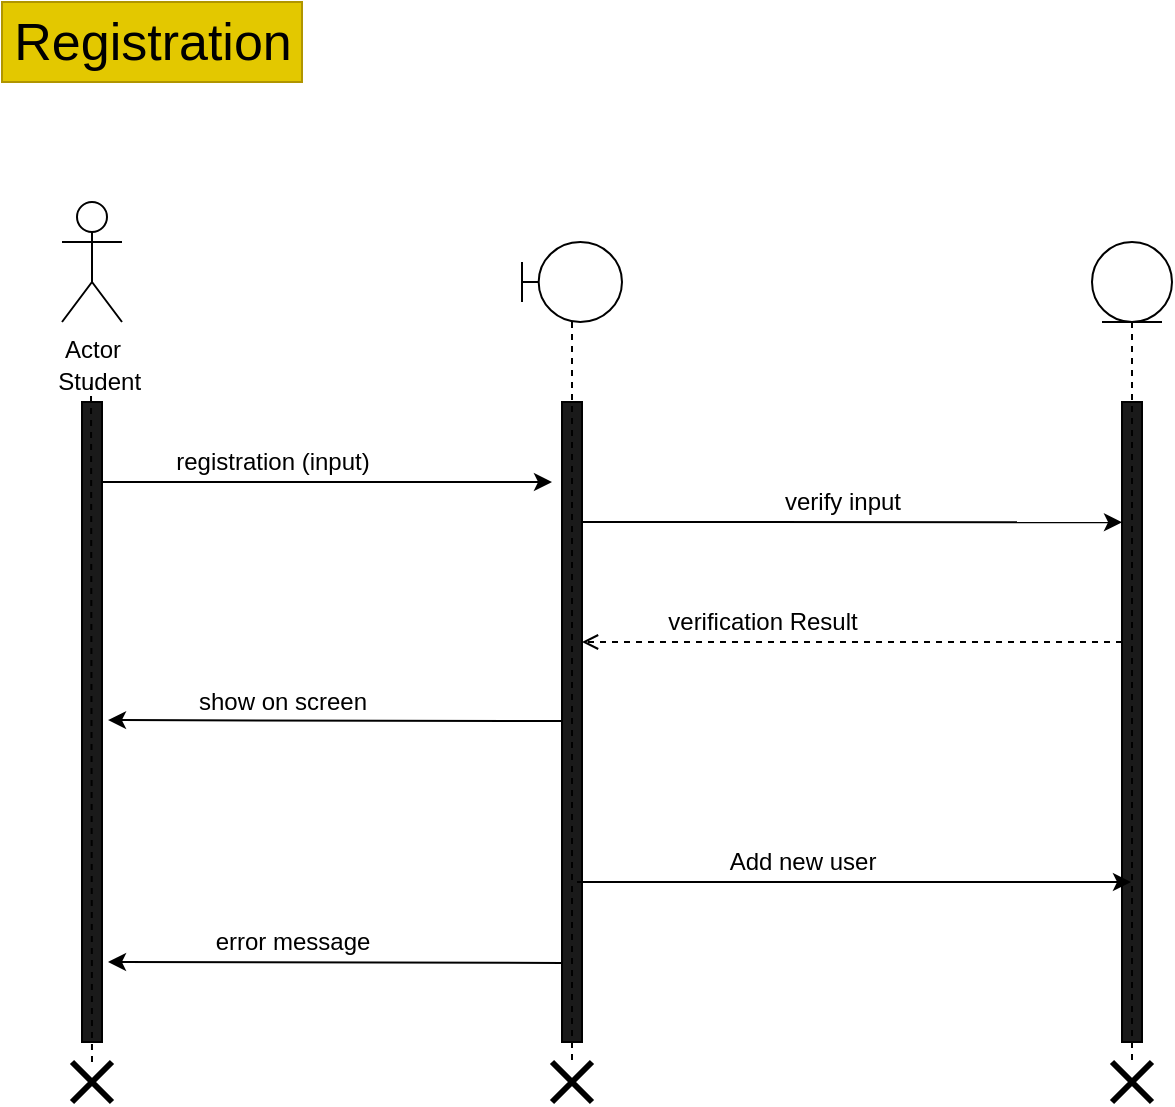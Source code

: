 <mxfile version="15.5.4" type="github"><diagram id="qO9XJSXDvEi8iz0MARWh" name="Page-1"><mxGraphModel dx="1038" dy="547" grid="1" gridSize="10" guides="1" tooltips="1" connect="1" arrows="1" fold="1" page="1" pageScale="1" pageWidth="850" pageHeight="1100" math="0" shadow="0"><root><mxCell id="0"/><mxCell id="1" parent="0"/><mxCell id="ezUXXGmZi_DuxdXl9UVQ-1" value="" style="points=[];perimeter=orthogonalPerimeter;rounded=0;shadow=0;strokeWidth=1;fillColor=#1A1A1A;" vertex="1" parent="1"><mxGeometry x="160" y="480" width="10" height="320" as="geometry"/></mxCell><mxCell id="ezUXXGmZi_DuxdXl9UVQ-2" value="" style="points=[];perimeter=orthogonalPerimeter;rounded=0;shadow=0;strokeWidth=1;fillColor=#1A1A1A;" vertex="1" parent="1"><mxGeometry x="400" y="480" width="10" height="320" as="geometry"/></mxCell><mxCell id="ezUXXGmZi_DuxdXl9UVQ-3" value="" style="points=[];perimeter=orthogonalPerimeter;rounded=0;shadow=0;strokeWidth=1;fillColor=#1A1A1A;" vertex="1" parent="1"><mxGeometry x="680" y="480" width="10" height="320" as="geometry"/></mxCell><mxCell id="ezUXXGmZi_DuxdXl9UVQ-4" value="Actor" style="shape=umlActor;verticalLabelPosition=bottom;verticalAlign=top;html=1;outlineConnect=0;" vertex="1" parent="1"><mxGeometry x="150" y="380" width="30" height="60" as="geometry"/></mxCell><mxCell id="ezUXXGmZi_DuxdXl9UVQ-5" value="Student&amp;nbsp;" style="text;html=1;align=center;verticalAlign=middle;resizable=0;points=[];autosize=1;strokeColor=none;fillColor=none;" vertex="1" parent="1"><mxGeometry x="140" y="460" width="60" height="20" as="geometry"/></mxCell><mxCell id="ezUXXGmZi_DuxdXl9UVQ-6" value="" style="endArrow=classic;html=1;entryX=-0.5;entryY=0.125;entryDx=0;entryDy=0;entryPerimeter=0;" edge="1" parent="1" target="ezUXXGmZi_DuxdXl9UVQ-2"><mxGeometry width="50" height="50" relative="1" as="geometry"><mxPoint x="170" y="520" as="sourcePoint"/><mxPoint x="220" y="470" as="targetPoint"/></mxGeometry></mxCell><mxCell id="ezUXXGmZi_DuxdXl9UVQ-7" value="" style="endArrow=classic;html=1;entryX=0;entryY=0.188;entryDx=0;entryDy=0;entryPerimeter=0;" edge="1" parent="1" target="ezUXXGmZi_DuxdXl9UVQ-3"><mxGeometry width="50" height="50" relative="1" as="geometry"><mxPoint x="410" y="540" as="sourcePoint"/><mxPoint x="635" y="540" as="targetPoint"/></mxGeometry></mxCell><mxCell id="ezUXXGmZi_DuxdXl9UVQ-8" value="" style="html=1;verticalAlign=bottom;labelBackgroundColor=none;endArrow=open;endFill=0;dashed=1;" edge="1" parent="1"><mxGeometry width="160" relative="1" as="geometry"><mxPoint x="680" y="600" as="sourcePoint"/><mxPoint x="410" y="600" as="targetPoint"/></mxGeometry></mxCell><mxCell id="ezUXXGmZi_DuxdXl9UVQ-9" value="" style="endArrow=classic;html=1;entryX=1.3;entryY=0.497;entryDx=0;entryDy=0;entryPerimeter=0;" edge="1" parent="1" target="ezUXXGmZi_DuxdXl9UVQ-1"><mxGeometry width="50" height="50" relative="1" as="geometry"><mxPoint x="400" y="639.5" as="sourcePoint"/><mxPoint x="180" y="640.5" as="targetPoint"/></mxGeometry></mxCell><mxCell id="ezUXXGmZi_DuxdXl9UVQ-10" value="" style="endArrow=classic;html=1;entryX=1.3;entryY=0.497;entryDx=0;entryDy=0;entryPerimeter=0;" edge="1" parent="1"><mxGeometry width="50" height="50" relative="1" as="geometry"><mxPoint x="400" y="760.46" as="sourcePoint"/><mxPoint x="173" y="760" as="targetPoint"/></mxGeometry></mxCell><mxCell id="ezUXXGmZi_DuxdXl9UVQ-11" value="registration (input)" style="text;html=1;align=center;verticalAlign=middle;resizable=0;points=[];autosize=1;strokeColor=none;fillColor=none;" vertex="1" parent="1"><mxGeometry x="200" y="500" width="110" height="20" as="geometry"/></mxCell><mxCell id="ezUXXGmZi_DuxdXl9UVQ-12" value="verify input" style="text;html=1;align=center;verticalAlign=middle;resizable=0;points=[];autosize=1;strokeColor=none;fillColor=none;" vertex="1" parent="1"><mxGeometry x="505" y="520" width="70" height="20" as="geometry"/></mxCell><mxCell id="ezUXXGmZi_DuxdXl9UVQ-13" value="verification Result" style="text;html=1;align=center;verticalAlign=middle;resizable=0;points=[];autosize=1;strokeColor=none;fillColor=none;" vertex="1" parent="1"><mxGeometry x="445" y="580" width="110" height="20" as="geometry"/></mxCell><mxCell id="ezUXXGmZi_DuxdXl9UVQ-14" value="show on screen" style="text;html=1;align=center;verticalAlign=middle;resizable=0;points=[];autosize=1;strokeColor=none;fillColor=none;" vertex="1" parent="1"><mxGeometry x="210" y="620" width="100" height="20" as="geometry"/></mxCell><mxCell id="ezUXXGmZi_DuxdXl9UVQ-15" value="Add new user" style="text;html=1;align=center;verticalAlign=middle;resizable=0;points=[];autosize=1;strokeColor=none;fillColor=none;" vertex="1" parent="1"><mxGeometry x="475" y="700" width="90" height="20" as="geometry"/></mxCell><mxCell id="ezUXXGmZi_DuxdXl9UVQ-16" value="error message" style="text;html=1;align=center;verticalAlign=middle;resizable=0;points=[];autosize=1;strokeColor=none;fillColor=none;" vertex="1" parent="1"><mxGeometry x="220" y="740" width="90" height="20" as="geometry"/></mxCell><mxCell id="ezUXXGmZi_DuxdXl9UVQ-17" value="Registration" style="text;html=1;align=center;verticalAlign=middle;resizable=0;points=[];autosize=1;strokeColor=#B09500;fillColor=#e3c800;fontSize=26;fontColor=#000000;" vertex="1" parent="1"><mxGeometry x="120" y="280" width="150" height="40" as="geometry"/></mxCell><mxCell id="ezUXXGmZi_DuxdXl9UVQ-18" value="" style="endArrow=none;dashed=1;html=1;fontSize=26;" edge="1" parent="1"><mxGeometry width="50" height="50" relative="1" as="geometry"><mxPoint x="165" y="810" as="sourcePoint"/><mxPoint x="164.5" y="470" as="targetPoint"/></mxGeometry></mxCell><mxCell id="ezUXXGmZi_DuxdXl9UVQ-19" value="" style="shape=umlDestroy;whiteSpace=wrap;html=1;strokeWidth=3;fontSize=26;" vertex="1" parent="1"><mxGeometry x="155" y="810" width="20" height="20" as="geometry"/></mxCell><mxCell id="ezUXXGmZi_DuxdXl9UVQ-20" value="" style="shape=umlDestroy;whiteSpace=wrap;html=1;strokeWidth=3;fontSize=26;" vertex="1" parent="1"><mxGeometry x="395" y="810" width="20" height="20" as="geometry"/></mxCell><mxCell id="ezUXXGmZi_DuxdXl9UVQ-21" value="" style="shape=umlDestroy;whiteSpace=wrap;html=1;strokeWidth=3;fontSize=26;" vertex="1" parent="1"><mxGeometry x="675" y="810" width="20" height="20" as="geometry"/></mxCell><mxCell id="ezUXXGmZi_DuxdXl9UVQ-22" value="" style="shape=umlLifeline;participant=umlEntity;perimeter=lifelinePerimeter;whiteSpace=wrap;html=1;container=1;collapsible=0;recursiveResize=0;verticalAlign=top;spacingTop=36;outlineConnect=0;" vertex="1" parent="1"><mxGeometry x="665" y="400" width="40" height="410" as="geometry"/></mxCell><mxCell id="ezUXXGmZi_DuxdXl9UVQ-23" value="" style="shape=umlLifeline;participant=umlBoundary;perimeter=lifelinePerimeter;whiteSpace=wrap;html=1;container=1;collapsible=0;recursiveResize=0;verticalAlign=top;spacingTop=36;outlineConnect=0;" vertex="1" parent="1"><mxGeometry x="380" y="400" width="50" height="410" as="geometry"/></mxCell><mxCell id="ezUXXGmZi_DuxdXl9UVQ-24" value="" style="endArrow=classic;html=1;" edge="1" parent="1" target="ezUXXGmZi_DuxdXl9UVQ-22"><mxGeometry width="50" height="50" relative="1" as="geometry"><mxPoint x="407.5" y="720" as="sourcePoint"/><mxPoint x="632.5" y="720" as="targetPoint"/></mxGeometry></mxCell></root></mxGraphModel></diagram></mxfile>